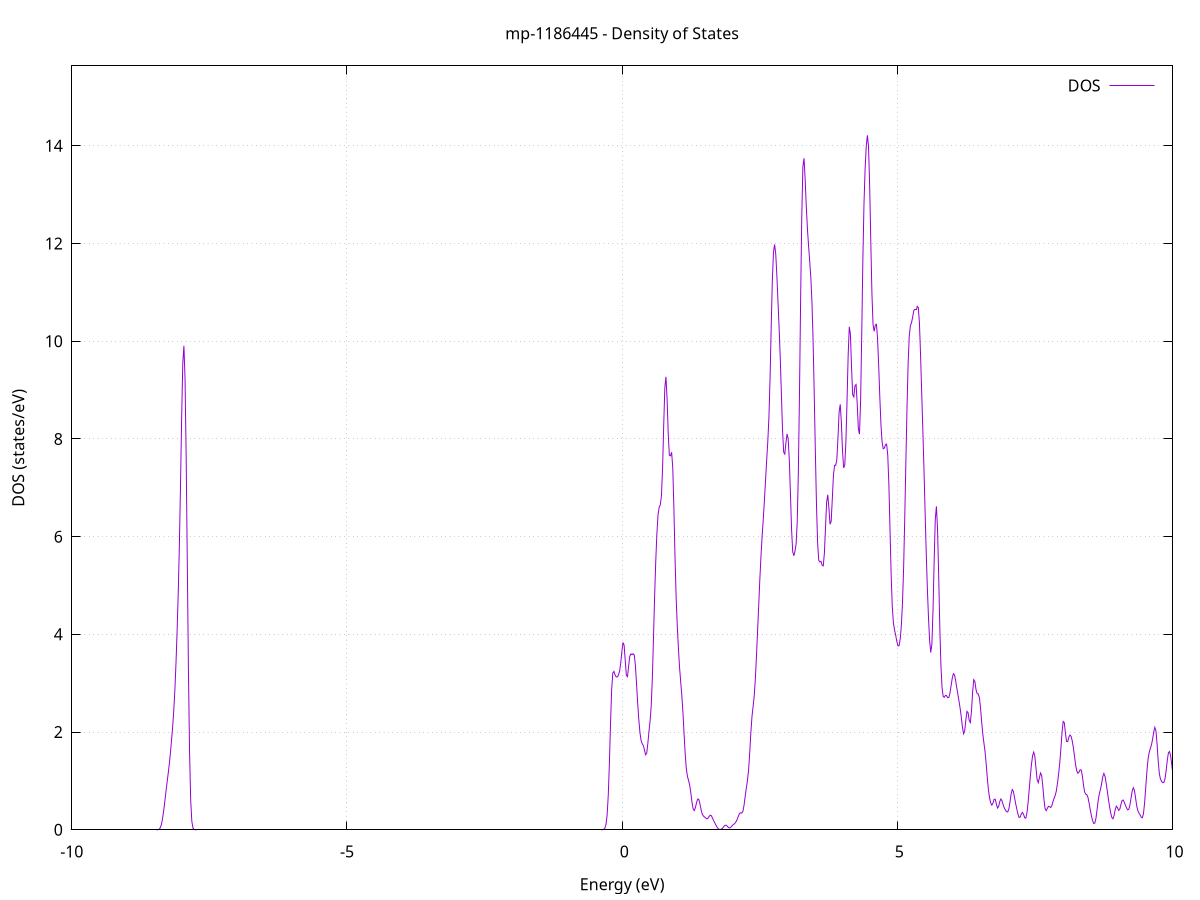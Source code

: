set title 'mp-1186445 - Density of States'
set xlabel 'Energy (eV)'
set ylabel 'DOS (states/eV)'
set grid
set xrange [-10:10]
set yrange [0:15.637]
set xzeroaxis lt -1
set terminal png size 800,600
set output 'mp-1186445_dos_gnuplot.png'
plot '-' using 1:2 with lines title 'DOS'
-10.224600 0.000000
-10.204000 0.000000
-10.183400 0.000000
-10.162900 0.000000
-10.142300 0.000000
-10.121800 0.000000
-10.101200 0.000000
-10.080600 0.000000
-10.060100 0.000000
-10.039500 0.000000
-10.019000 0.000000
-9.998400 0.000000
-9.977800 0.000000
-9.957300 0.000000
-9.936700 0.000000
-9.916200 0.000000
-9.895600 0.000000
-9.875000 0.000000
-9.854500 0.000000
-9.833900 0.000000
-9.813300 0.000000
-9.792800 0.000000
-9.772200 0.000000
-9.751700 0.000000
-9.731100 0.000000
-9.710500 0.000000
-9.690000 0.000000
-9.669400 0.000000
-9.648900 0.000000
-9.628300 0.000000
-9.607700 0.000000
-9.587200 0.000000
-9.566600 0.000000
-9.546100 0.000000
-9.525500 0.000000
-9.504900 0.000000
-9.484400 0.000000
-9.463800 0.000000
-9.443200 0.000000
-9.422700 0.000000
-9.402100 0.000000
-9.381600 0.000000
-9.361000 0.000000
-9.340400 0.000000
-9.319900 0.000000
-9.299300 0.000000
-9.278800 0.000000
-9.258200 0.000000
-9.237600 0.000000
-9.217100 0.000000
-9.196500 0.000000
-9.175900 0.000000
-9.155400 0.000000
-9.134800 0.000000
-9.114300 0.000000
-9.093700 0.000000
-9.073100 0.000000
-9.052600 0.000000
-9.032000 0.000000
-9.011500 0.000000
-8.990900 0.000000
-8.970300 0.000000
-8.949800 0.000000
-8.929200 0.000000
-8.908700 0.000000
-8.888100 0.000000
-8.867500 0.000000
-8.847000 0.000000
-8.826400 0.000000
-8.805800 0.000000
-8.785300 0.000000
-8.764700 0.000000
-8.744200 0.000000
-8.723600 0.000000
-8.703000 0.000000
-8.682500 0.000000
-8.661900 0.000000
-8.641400 0.000000
-8.620800 0.000000
-8.600200 0.000000
-8.579700 0.000000
-8.559100 0.000000
-8.538600 0.000000
-8.518000 0.000000
-8.497400 0.000000
-8.476900 0.000000
-8.456300 0.000400
-8.435700 0.002300
-8.415200 0.010400
-8.394600 0.036400
-8.374100 0.098300
-8.353500 0.210300
-8.332900 0.368600
-8.312400 0.555300
-8.291800 0.753600
-8.271300 0.948300
-8.250700 1.132800
-8.230100 1.327000
-8.209600 1.555200
-8.189000 1.812800
-8.168400 2.094200
-8.147900 2.426800
-8.127300 2.856000
-8.106800 3.408600
-8.086200 4.075000
-8.065600 4.857600
-8.045100 5.829700
-8.024500 7.058600
-8.004000 8.427200
-7.983400 9.543900
-7.962800 9.906000
-7.942300 9.232200
-7.921700 7.620500
-7.901200 5.453400
-7.880600 3.271100
-7.860000 1.583300
-7.839500 0.598400
-7.818900 0.172300
-7.798300 0.037200
-7.777800 0.005900
-7.757200 0.000700
-7.736700 0.000100
-7.716100 0.000000
-7.695500 0.000000
-7.675000 0.000000
-7.654400 0.000000
-7.633900 0.000000
-7.613300 0.000000
-7.592700 0.000000
-7.572200 0.000000
-7.551600 0.000000
-7.531100 0.000000
-7.510500 0.000000
-7.489900 0.000000
-7.469400 0.000000
-7.448800 0.000000
-7.428200 0.000000
-7.407700 0.000000
-7.387100 0.000000
-7.366600 0.000000
-7.346000 0.000000
-7.325400 0.000000
-7.304900 0.000000
-7.284300 0.000000
-7.263800 0.000000
-7.243200 0.000000
-7.222600 0.000000
-7.202100 0.000000
-7.181500 0.000000
-7.161000 0.000000
-7.140400 0.000000
-7.119800 0.000000
-7.099300 0.000000
-7.078700 0.000000
-7.058100 0.000000
-7.037600 0.000000
-7.017000 0.000000
-6.996500 0.000000
-6.975900 0.000000
-6.955300 0.000000
-6.934800 0.000000
-6.914200 0.000000
-6.893700 0.000000
-6.873100 0.000000
-6.852500 0.000000
-6.832000 0.000000
-6.811400 0.000000
-6.790800 0.000000
-6.770300 0.000000
-6.749700 0.000000
-6.729200 0.000000
-6.708600 0.000000
-6.688000 0.000000
-6.667500 0.000000
-6.646900 0.000000
-6.626400 0.000000
-6.605800 0.000000
-6.585200 0.000000
-6.564700 0.000000
-6.544100 0.000000
-6.523600 0.000000
-6.503000 0.000000
-6.482400 0.000000
-6.461900 0.000000
-6.441300 0.000000
-6.420700 0.000000
-6.400200 0.000000
-6.379600 0.000000
-6.359100 0.000000
-6.338500 0.000000
-6.317900 0.000000
-6.297400 0.000000
-6.276800 0.000000
-6.256300 0.000000
-6.235700 0.000000
-6.215100 0.000000
-6.194600 0.000000
-6.174000 0.000000
-6.153500 0.000000
-6.132900 0.000000
-6.112300 0.000000
-6.091800 0.000000
-6.071200 0.000000
-6.050600 0.000000
-6.030100 0.000000
-6.009500 0.000000
-5.989000 0.000000
-5.968400 0.000000
-5.947800 0.000000
-5.927300 0.000000
-5.906700 0.000000
-5.886200 0.000000
-5.865600 0.000000
-5.845000 0.000000
-5.824500 0.000000
-5.803900 0.000000
-5.783300 0.000000
-5.762800 0.000000
-5.742200 0.000000
-5.721700 0.000000
-5.701100 0.000000
-5.680500 0.000000
-5.660000 0.000000
-5.639400 0.000000
-5.618900 0.000000
-5.598300 0.000000
-5.577700 0.000000
-5.557200 0.000000
-5.536600 0.000000
-5.516100 0.000000
-5.495500 0.000000
-5.474900 0.000000
-5.454400 0.000000
-5.433800 0.000000
-5.413200 0.000000
-5.392700 0.000000
-5.372100 0.000000
-5.351600 0.000000
-5.331000 0.000000
-5.310400 0.000000
-5.289900 0.000000
-5.269300 0.000000
-5.248800 0.000000
-5.228200 0.000000
-5.207600 0.000000
-5.187100 0.000000
-5.166500 0.000000
-5.146000 0.000000
-5.125400 0.000000
-5.104800 0.000000
-5.084300 0.000000
-5.063700 0.000000
-5.043100 0.000000
-5.022600 0.000000
-5.002000 0.000000
-4.981500 0.000000
-4.960900 0.000000
-4.940300 0.000000
-4.919800 0.000000
-4.899200 0.000000
-4.878700 0.000000
-4.858100 0.000000
-4.837500 0.000000
-4.817000 0.000000
-4.796400 0.000000
-4.775800 0.000000
-4.755300 0.000000
-4.734700 0.000000
-4.714200 0.000000
-4.693600 0.000000
-4.673000 0.000000
-4.652500 0.000000
-4.631900 0.000000
-4.611400 0.000000
-4.590800 0.000000
-4.570200 0.000000
-4.549700 0.000000
-4.529100 0.000000
-4.508600 0.000000
-4.488000 0.000000
-4.467400 0.000000
-4.446900 0.000000
-4.426300 0.000000
-4.405700 0.000000
-4.385200 0.000000
-4.364600 0.000000
-4.344100 0.000000
-4.323500 0.000000
-4.302900 0.000000
-4.282400 0.000000
-4.261800 0.000000
-4.241300 0.000000
-4.220700 0.000000
-4.200100 0.000000
-4.179600 0.000000
-4.159000 0.000000
-4.138500 0.000000
-4.117900 0.000000
-4.097300 0.000000
-4.076800 0.000000
-4.056200 0.000000
-4.035600 0.000000
-4.015100 0.000000
-3.994500 0.000000
-3.974000 0.000000
-3.953400 0.000000
-3.932800 0.000000
-3.912300 0.000000
-3.891700 0.000000
-3.871200 0.000000
-3.850600 0.000000
-3.830000 0.000000
-3.809500 0.000000
-3.788900 0.000000
-3.768300 0.000000
-3.747800 0.000000
-3.727200 0.000000
-3.706700 0.000000
-3.686100 0.000000
-3.665500 0.000000
-3.645000 0.000000
-3.624400 0.000000
-3.603900 0.000000
-3.583300 0.000000
-3.562700 0.000000
-3.542200 0.000000
-3.521600 0.000000
-3.501100 0.000000
-3.480500 0.000000
-3.459900 0.000000
-3.439400 0.000000
-3.418800 0.000000
-3.398200 0.000000
-3.377700 0.000000
-3.357100 0.000000
-3.336600 0.000000
-3.316000 0.000000
-3.295400 0.000000
-3.274900 0.000000
-3.254300 0.000000
-3.233800 0.000000
-3.213200 0.000000
-3.192600 0.000000
-3.172100 0.000000
-3.151500 0.000000
-3.131000 0.000000
-3.110400 0.000000
-3.089800 0.000000
-3.069300 0.000000
-3.048700 0.000000
-3.028100 0.000000
-3.007600 0.000000
-2.987000 0.000000
-2.966500 0.000000
-2.945900 0.000000
-2.925300 0.000000
-2.904800 0.000000
-2.884200 0.000000
-2.863700 0.000000
-2.843100 0.000000
-2.822500 0.000000
-2.802000 0.000000
-2.781400 0.000000
-2.760800 0.000000
-2.740300 0.000000
-2.719700 0.000000
-2.699200 0.000000
-2.678600 0.000000
-2.658000 0.000000
-2.637500 0.000000
-2.616900 0.000000
-2.596400 0.000000
-2.575800 0.000000
-2.555200 0.000000
-2.534700 0.000000
-2.514100 0.000000
-2.493600 0.000000
-2.473000 0.000000
-2.452400 0.000000
-2.431900 0.000000
-2.411300 0.000000
-2.390700 0.000000
-2.370200 0.000000
-2.349600 0.000000
-2.329100 0.000000
-2.308500 0.000000
-2.287900 0.000000
-2.267400 0.000000
-2.246800 0.000000
-2.226300 0.000000
-2.205700 0.000000
-2.185100 0.000000
-2.164600 0.000000
-2.144000 0.000000
-2.123500 0.000000
-2.102900 0.000000
-2.082300 0.000000
-2.061800 0.000000
-2.041200 0.000000
-2.020600 0.000000
-2.000100 0.000000
-1.979500 0.000000
-1.959000 0.000000
-1.938400 0.000000
-1.917800 0.000000
-1.897300 0.000000
-1.876700 0.000000
-1.856200 0.000000
-1.835600 0.000000
-1.815000 0.000000
-1.794500 0.000000
-1.773900 0.000000
-1.753400 0.000000
-1.732800 0.000000
-1.712200 0.000000
-1.691700 0.000000
-1.671100 0.000000
-1.650500 0.000000
-1.630000 0.000000
-1.609400 0.000000
-1.588900 0.000000
-1.568300 0.000000
-1.547700 0.000000
-1.527200 0.000000
-1.506600 0.000000
-1.486100 0.000000
-1.465500 0.000000
-1.444900 0.000000
-1.424400 0.000000
-1.403800 0.000000
-1.383200 0.000000
-1.362700 0.000000
-1.342100 0.000000
-1.321600 0.000000
-1.301000 0.000000
-1.280400 0.000000
-1.259900 0.000000
-1.239300 0.000000
-1.218800 0.000000
-1.198200 0.000000
-1.177600 0.000000
-1.157100 0.000000
-1.136500 0.000000
-1.116000 0.000000
-1.095400 0.000000
-1.074800 0.000000
-1.054300 0.000000
-1.033700 0.000000
-1.013100 0.000000
-0.992600 0.000000
-0.972000 0.000000
-0.951500 0.000000
-0.930900 0.000000
-0.910300 0.000000
-0.889800 0.000000
-0.869200 0.000000
-0.848700 0.000000
-0.828100 0.000000
-0.807500 0.000000
-0.787000 0.000000
-0.766400 0.000000
-0.745900 0.000000
-0.725300 0.000000
-0.704700 0.000000
-0.684200 0.000000
-0.663600 0.000000
-0.643000 0.000000
-0.622500 0.000000
-0.601900 0.000000
-0.581400 0.000000
-0.560800 0.000000
-0.540200 0.000000
-0.519700 0.000000
-0.499100 0.000000
-0.478600 0.000000
-0.458000 0.000000
-0.437400 0.000000
-0.416900 0.000000
-0.396300 0.000000
-0.375700 0.000200
-0.355200 0.001600
-0.334600 0.008300
-0.314100 0.033500
-0.293500 0.110100
-0.272900 0.302200
-0.252400 0.700500
-0.231800 1.358300
-0.211300 2.172100
-0.190700 2.865600
-0.170100 3.209100
-0.149600 3.241300
-0.129000 3.171600
-0.108500 3.130400
-0.087900 3.129600
-0.067300 3.163700
-0.046800 3.247000
-0.026200 3.406100
-0.005600 3.641700
0.014900 3.833700
0.035500 3.780300
0.056000 3.464900
0.076600 3.162200
0.097200 3.135600
0.117700 3.346100
0.138300 3.549400
0.158800 3.601200
0.179400 3.584400
0.200000 3.604000
0.220500 3.576400
0.241100 3.361800
0.261600 2.986200
0.282200 2.590000
0.302800 2.254900
0.323300 1.993900
0.343900 1.828500
0.364500 1.762700
0.385000 1.723800
0.405600 1.633400
0.426100 1.535800
0.446700 1.567900
0.467300 1.770000
0.487800 2.018700
0.508400 2.234400
0.528900 2.548100
0.549500 3.132700
0.570100 3.952400
0.590600 4.798500
0.611200 5.515900
0.631800 6.074000
0.652300 6.447500
0.672900 6.604900
0.693400 6.649300
0.714000 6.840000
0.734600 7.399600
0.755100 8.272500
0.775700 9.057000
0.796200 9.272100
0.816800 8.813400
0.837400 8.099800
0.857900 7.666000
0.878500 7.655000
0.899000 7.727900
0.919600 7.413600
0.940200 6.586300
0.960700 5.574800
0.981300 4.751600
1.001900 4.174100
1.022400 3.714000
1.043000 3.327700
1.063500 3.030900
1.084100 2.754100
1.104700 2.397300
1.125200 1.963400
1.145800 1.549100
1.166300 1.250600
1.186900 1.091000
1.207500 1.007400
1.228000 0.907600
1.248600 0.749000
1.269100 0.565200
1.289700 0.428600
1.310300 0.392200
1.330800 0.451800
1.351400 0.553800
1.372000 0.628700
1.392500 0.623700
1.413100 0.534000
1.433600 0.412700
1.454200 0.323600
1.474800 0.283100
1.495300 0.263700
1.515900 0.241700
1.536400 0.223400
1.557000 0.231100
1.577600 0.267500
1.598100 0.299700
1.618700 0.291500
1.639300 0.245900
1.659800 0.193000
1.680400 0.147400
1.700900 0.102600
1.721500 0.058400
1.742100 0.025400
1.762600 0.008900
1.783200 0.005800
1.803700 0.013800
1.824300 0.033900
1.844900 0.063300
1.865400 0.088900
1.886000 0.094500
1.906500 0.076900
1.927100 0.051000
1.947700 0.037300
1.968200 0.046000
1.988800 0.070500
2.009400 0.095600
2.029900 0.114700
2.050500 0.135600
2.071000 0.167900
2.091600 0.216700
2.112200 0.279800
2.132700 0.333700
2.153300 0.349100
2.173800 0.341800
2.194400 0.377800
2.215000 0.502500
2.235500 0.684000
2.256100 0.853000
2.276600 1.003800
2.297200 1.221400
2.317800 1.570800
2.338300 1.982700
2.358900 2.312800
2.379500 2.524300
2.400000 2.743600
2.420600 3.094800
2.441100 3.565100
2.461700 4.081900
2.482300 4.616200
2.502800 5.147100
2.523400 5.621900
2.543900 6.013500
2.564500 6.366600
2.585100 6.744400
2.605600 7.158500
2.626200 7.565600
2.646700 7.952900
2.667300 8.453000
2.687900 9.252800
2.708400 10.293700
2.729000 11.242000
2.749600 11.821100
2.770100 11.981400
2.790700 11.787600
2.811200 11.347700
2.831800 10.810900
2.852400 10.266000
2.872900 9.658000
2.893500 8.923700
2.914000 8.191800
2.934600 7.732000
2.955200 7.690300
2.975700 7.919600
2.996300 8.101000
3.016900 8.002800
3.037400 7.569800
3.058000 6.876400
3.078500 6.149100
3.099100 5.693600
3.119700 5.608800
3.140200 5.700800
3.160800 5.852700
3.181300 6.294800
3.201900 7.329200
3.222500 8.953300
3.243000 10.847900
3.263600 12.543500
3.284100 13.574500
3.304700 13.745700
3.325300 13.320200
3.345800 12.758100
3.366400 12.306700
3.387000 11.959200
3.407500 11.647300
3.428100 11.307100
3.448600 10.814600
3.469200 10.026000
3.489800 8.947100
3.510300 7.755500
3.530900 6.667000
3.551400 5.878300
3.572000 5.515700
3.592600 5.482100
3.613100 5.495700
3.633700 5.417200
3.654200 5.402200
3.674800 5.662400
3.695400 6.190800
3.715900 6.707800
3.736500 6.857800
3.757100 6.580300
3.777600 6.253700
3.798200 6.313800
3.818700 6.773100
3.839300 7.256500
3.859900 7.460200
3.880400 7.459100
3.901000 7.580700
3.921500 8.019600
3.942100 8.549900
3.962700 8.709200
3.983200 8.339700
4.003800 7.765000
4.024400 7.407800
4.044900 7.463300
4.065500 7.938800
4.086000 8.764100
4.106600 9.707900
4.127200 10.296200
4.147700 10.144700
4.168300 9.461800
4.188800 8.906900
4.209400 8.860400
4.230000 9.089000
4.250500 9.114100
4.271100 8.730400
4.291600 8.211600
4.312200 8.098500
4.332800 8.773400
4.353300 10.142000
4.373900 11.666000
4.394500 12.823300
4.415000 13.532300
4.435600 13.990000
4.456100 14.215700
4.476700 13.986800
4.497300 13.190700
4.517800 12.051800
4.538400 10.985300
4.558900 10.339900
4.579500 10.203000
4.600100 10.330700
4.620600 10.347600
4.641200 10.051700
4.661700 9.492400
4.682300 8.844500
4.702900 8.286200
4.723400 7.933400
4.744000 7.799300
4.764600 7.812500
4.785100 7.882200
4.805700 7.895200
4.826200 7.669800
4.846800 7.057500
4.867400 6.141100
4.887900 5.220400
4.908500 4.565900
4.929000 4.233000
4.949600 4.090200
4.970200 3.982200
4.990700 3.856900
5.011300 3.763100
5.031900 3.768900
5.052400 3.905500
5.073000 4.179400
5.093500 4.631500
5.114100 5.351600
5.134700 6.360300
5.155200 7.517700
5.175800 8.627700
5.196300 9.535800
5.216900 10.107600
5.237500 10.320800
5.258000 10.379200
5.278600 10.494600
5.299100 10.624600
5.319700 10.654300
5.340300 10.654300
5.360800 10.712500
5.381400 10.693100
5.402000 10.368600
5.422500 9.714400
5.443100 8.933600
5.463600 8.174600
5.484200 7.384400
5.504800 6.514200
5.525300 5.664300
5.545900 4.939100
5.566400 4.342300
5.587000 3.871000
5.607600 3.628100
5.628100 3.803300
5.648700 4.494300
5.669200 5.500300
5.689800 6.354800
5.710400 6.620300
5.730900 6.157200
5.751500 5.188600
5.772100 4.142100
5.792600 3.354000
5.813200 2.905600
5.833700 2.725100
5.854300 2.713600
5.874900 2.752100
5.895400 2.744100
5.916000 2.701800
5.936500 2.709600
5.957100 2.804000
5.977700 2.952900
5.998200 3.104400
6.018800 3.193900
6.039400 3.169300
6.059900 3.050700
6.080500 2.904600
6.101000 2.765300
6.121600 2.627800
6.142200 2.480300
6.162700 2.303200
6.183300 2.099600
6.203800 1.964700
6.224400 2.023600
6.245000 2.245700
6.265500 2.423700
6.286100 2.395500
6.306600 2.236000
6.327200 2.194100
6.347800 2.431100
6.368300 2.823500
6.388900 3.072400
6.409500 3.034800
6.430000 2.868200
6.450600 2.786100
6.471100 2.780900
6.491700 2.700400
6.512300 2.485500
6.532800 2.207500
6.553400 1.959400
6.573900 1.773800
6.594500 1.593200
6.615100 1.343200
6.635600 1.051000
6.656200 0.810000
6.676700 0.652100
6.697300 0.548100
6.717900 0.503300
6.738400 0.546200
6.759000 0.624000
6.779600 0.623300
6.800100 0.525100
6.820700 0.444600
6.841200 0.478000
6.861800 0.579700
6.882400 0.631000
6.902900 0.589800
6.923500 0.511000
6.944000 0.447400
6.964600 0.402700
6.985200 0.369600
7.005700 0.364600
7.026300 0.423500
7.046900 0.562000
7.067400 0.729400
7.088000 0.823400
7.108500 0.786100
7.129100 0.663600
7.149700 0.537000
7.170200 0.428200
7.190800 0.323900
7.211300 0.252400
7.231900 0.259000
7.252500 0.322100
7.273000 0.357200
7.293600 0.315600
7.314100 0.245000
7.334700 0.237900
7.355300 0.345200
7.375800 0.554200
7.396400 0.820900
7.417000 1.096700
7.437500 1.339700
7.458100 1.518200
7.478600 1.590000
7.499200 1.498000
7.519800 1.258700
7.540300 1.026700
7.560900 0.964900
7.581400 1.064000
7.602000 1.161500
7.622600 1.111900
7.643100 0.899100
7.663700 0.627800
7.684200 0.436800
7.704800 0.390600
7.725400 0.438400
7.745900 0.480300
7.766500 0.471500
7.787100 0.455200
7.807600 0.492500
7.828200 0.574500
7.848700 0.646200
7.869300 0.703200
7.889900 0.798800
7.910400 0.956500
7.931000 1.147800
7.951500 1.367400
7.972100 1.655700
7.992700 1.990600
8.013200 2.218100
8.033800 2.193200
8.054300 1.980600
8.074900 1.808400
8.095500 1.805500
8.116000 1.891800
8.136600 1.940100
8.157200 1.913100
8.177700 1.824400
8.198300 1.683600
8.218800 1.507500
8.239400 1.333400
8.260000 1.207000
8.280500 1.157200
8.301100 1.180100
8.321600 1.228700
8.342200 1.219400
8.362800 1.096900
8.383300 0.910200
8.403900 0.770600
8.424500 0.726500
8.445000 0.715800
8.465600 0.656200
8.486100 0.537100
8.506700 0.401300
8.527300 0.282200
8.547800 0.188900
8.568400 0.130800
8.588900 0.136200
8.609500 0.236100
8.630100 0.418400
8.650600 0.609900
8.671200 0.740900
8.691700 0.829100
8.712300 0.945500
8.732900 1.085500
8.753400 1.153200
8.774000 1.094200
8.794600 0.954000
8.815100 0.791800
8.835700 0.629700
8.856200 0.478300
8.876800 0.347400
8.897400 0.251500
8.917900 0.224100
8.938500 0.291600
8.959000 0.412300
8.979600 0.482900
9.000200 0.453400
9.020700 0.397800
9.041300 0.417000
9.061800 0.511500
9.082400 0.596400
9.103000 0.609800
9.123500 0.563900
9.144100 0.502200
9.164700 0.446900
9.185200 0.408500
9.205800 0.418000
9.226300 0.504200
9.246900 0.649600
9.267500 0.793100
9.288000 0.860700
9.308600 0.805100
9.329100 0.652300
9.349700 0.490600
9.370300 0.389600
9.390800 0.343000
9.411400 0.303800
9.432000 0.257000
9.452500 0.245400
9.473100 0.334500
9.493600 0.556700
9.514200 0.873600
9.534800 1.194100
9.555300 1.437900
9.575900 1.582800
9.596400 1.661700
9.617000 1.734500
9.637600 1.849600
9.658100 1.998500
9.678700 2.096300
9.699200 2.026300
9.719800 1.753500
9.740400 1.402700
9.760900 1.149000
9.781500 1.036000
9.802100 0.990300
9.822600 0.963200
9.843200 0.969100
9.863700 1.043300
9.884300 1.206800
9.904900 1.418900
9.925400 1.575000
9.946000 1.602000
9.966500 1.509500
9.987100 1.333900
10.007700 1.124000
10.028200 0.989300
10.048800 1.066600
10.069300 1.413000
10.089900 1.943800
10.110500 2.438100
10.131000 2.641500
10.151600 2.474100
10.172200 2.131100
10.192700 1.893500
10.213300 1.866700
10.233800 1.966600
10.254400 2.104400
10.275000 2.274000
10.295500 2.450800
10.316100 2.528000
10.336600 2.435600
10.357200 2.233700
10.377800 2.017400
10.398300 1.825600
10.418900 1.695100
10.439500 1.690600
10.460000 1.821800
10.480600 1.981600
10.501100 1.993300
10.521700 1.741600
10.542300 1.290100
10.562800 0.844300
10.583400 0.564300
10.603900 0.442600
10.624500 0.377500
10.645100 0.311200
10.665600 0.275300
10.686200 0.337100
10.706700 0.525300
10.727300 0.801600
10.747900 1.096900
10.768400 1.353000
10.789000 1.515600
10.809600 1.546400
10.830100 1.493800
10.850700 1.475000
10.871200 1.537900
10.891800 1.615500
10.912400 1.647300
10.932900 1.685100
10.953500 1.821300
10.974000 2.038700
10.994600 2.209800
11.015200 2.224100
11.035700 2.046900
11.056300 1.721400
11.076800 1.376000
11.097400 1.150100
11.118000 1.068700
11.138500 1.047600
11.159100 1.027700
11.179700 1.055700
11.200200 1.205600
11.220800 1.460200
11.241300 1.726300
11.261900 1.935800
11.282500 2.100700
11.303000 2.280100
11.323600 2.481400
11.344100 2.611400
11.364700 2.590900
11.385300 2.475900
11.405800 2.384900
11.426400 2.343500
11.447000 2.275100
11.467500 2.126700
11.488100 1.955200
11.508600 1.888400
11.529200 2.020400
11.549800 2.333800
11.570300 2.691600
11.590900 2.900800
11.611400 2.826500
11.632000 2.494800
11.652600 2.088500
11.673100 1.821200
11.693700 1.802100
11.714200 1.994500
11.734800 2.273900
11.755400 2.518900
11.775900 2.652200
11.796500 2.651700
11.817100 2.562800
11.837600 2.450000
11.858200 2.326100
11.878700 2.189600
11.899300 2.079200
11.919900 2.006100
11.940400 1.909600
11.961000 1.778400
11.981500 1.732400
12.002100 1.893200
12.022700 2.214000
12.043200 2.491800
12.063800 2.558000
12.084300 2.443200
12.104900 2.327600
12.125500 2.337100
12.146000 2.445100
12.166600 2.570800
12.187200 2.694200
12.207700 2.831100
12.228300 2.924600
12.248800 2.832000
12.269400 2.480700
12.290000 1.971300
12.310500 1.456700
12.331100 1.016200
12.351600 0.699500
12.372200 0.575400
12.392800 0.685800
12.413300 1.007200
12.433900 1.461100
12.454500 1.923600
12.475000 2.246600
12.495600 2.330500
12.516100 2.185700
12.536700 1.895200
12.557300 1.552600
12.577800 1.277900
12.598400 1.221200
12.618900 1.435000
12.639500 1.760800
12.660100 1.960500
12.680600 1.976800
12.701200 1.942700
12.721700 1.920000
12.742300 1.796700
12.762900 1.497800
12.783400 1.146200
12.804000 0.924400
12.824600 0.874500
12.845100 0.906300
12.865700 0.919900
12.886200 0.857900
12.906800 0.725400
12.927400 0.601200
12.947900 0.563700
12.968500 0.598100
12.989000 0.627100
13.009600 0.621900
13.030200 0.637300
13.050700 0.723000
13.071300 0.820600
13.091800 0.802200
13.112400 0.633300
13.133000 0.435600
13.153500 0.354200
13.174100 0.419700
13.194700 0.556800
13.215200 0.679800
13.235800 0.767800
13.256300 0.864600
13.276900 1.011900
13.297500 1.189900
13.318000 1.331300
13.338600 1.391400
13.359100 1.398700
13.379700 1.437800
13.400300 1.559400
13.420800 1.703400
13.441400 1.744800
13.461900 1.618100
13.482500 1.377800
13.503100 1.146200
13.523600 1.023200
13.544200 1.043500
13.564800 1.168800
13.585300 1.312000
13.605900 1.428700
13.626400 1.552600
13.647000 1.680300
13.667600 1.721700
13.688100 1.636500
13.708700 1.521100
13.729200 1.505000
13.749800 1.611800
13.770400 1.730100
13.790900 1.697300
13.811500 1.435900
13.832100 1.050500
13.852600 0.778600
13.873200 0.813000
13.893700 1.149400
13.914300 1.575900
13.934900 1.827700
13.955400 1.815400
13.976000 1.687700
13.996500 1.625100
14.017100 1.641200
14.037700 1.652000
14.058200 1.642800
14.078800 1.657000
14.099300 1.673600
14.119900 1.633900
14.140500 1.588400
14.161000 1.668200
14.181600 1.869200
14.202200 1.990800
14.222700 1.863600
14.243300 1.567000
14.263800 1.348700
14.284400 1.372000
14.305000 1.579500
14.325500 1.779700
14.346100 1.848900
14.366600 1.809400
14.387200 1.710200
14.407800 1.542800
14.428300 1.325500
14.448900 1.169000
14.469400 1.181000
14.490000 1.352900
14.510600 1.597500
14.531100 1.873100
14.551700 2.232100
14.572300 2.729400
14.592800 3.254400
14.613400 3.540900
14.633900 3.465700
14.654500 3.224200
14.675100 3.058700
14.695600 2.960800
14.716200 2.782700
14.736700 2.509800
14.757300 2.270500
14.777900 2.124900
14.798400 2.003500
14.819000 1.860300
14.839600 1.747800
14.860100 1.719000
14.880700 1.753800
14.901200 1.794100
14.921800 1.794900
14.942400 1.742900
14.962900 1.649100
14.983500 1.540900
15.004000 1.473300
15.024600 1.503900
15.045200 1.620700
15.065700 1.737700
15.086300 1.786800
15.106800 1.785200
15.127400 1.788500
15.148000 1.788800
15.168500 1.712900
15.189100 1.541500
15.209700 1.355500
15.230200 1.230000
15.250800 1.164600
15.271300 1.161800
15.291900 1.271900
15.312500 1.498000
15.333000 1.752800
15.353600 1.956400
15.374100 2.087700
15.394700 2.121700
15.415300 2.019600
15.435800 1.816100
15.456400 1.645800
15.476900 1.639000
15.497500 1.818400
15.518100 2.109400
15.538600 2.412400
15.559200 2.642100
15.579800 2.741300
15.600300 2.701100
15.620900 2.561400
15.641400 2.362800
15.662000 2.112300
15.682600 1.826000
15.703100 1.579600
15.723700 1.479900
15.744200 1.589900
15.764800 1.854600
15.785400 2.095700
15.805900 2.137500
15.826500 1.965300
15.847100 1.735400
15.867600 1.602800
15.888200 1.563400
15.908700 1.510900
15.929300 1.415700
15.949900 1.377500
15.970400 1.515300
15.991000 1.841100
16.011500 2.229400
16.032100 2.494600
16.052700 2.529900
16.073200 2.410400
16.093800 2.323600
16.114300 2.330200
16.134900 2.274100
16.155500 2.036200
16.176000 1.750000
16.196600 1.633300
16.217200 1.735900
16.237700 1.964000
16.258300 2.239200
16.278800 2.530300
16.299400 2.774200
16.320000 2.873400
16.340500 2.808700
16.361100 2.697800
16.381600 2.683300
16.402200 2.777000
16.422800 2.859000
16.443300 2.813800
16.463900 2.614200
16.484400 2.304500
16.505000 1.986800
16.525600 1.787200
16.546100 1.740000
16.566700 1.754500
16.587300 1.749000
16.607800 1.747400
16.628400 1.823400
16.648900 1.982700
16.669500 2.106700
16.690100 2.086200
16.710600 2.001100
16.731200 2.002800
16.751700 2.057100
16.772300 1.988000
16.792900 1.735700
16.813400 1.411500
16.834000 1.135000
16.854600 0.941400
16.875100 0.831300
16.895700 0.819300
16.916200 0.921800
16.936800 1.132600
16.957400 1.391100
16.977900 1.568400
16.998500 1.552100
17.019000 1.382000
17.039600 1.240600
17.060200 1.292100
17.080700 1.548700
17.101300 1.858900
17.121800 2.014900
17.142400 1.911000
17.163000 1.615800
17.183500 1.293000
17.204100 1.068400
17.224700 0.988300
17.245200 1.053100
17.265800 1.212600
17.286300 1.368300
17.306900 1.472900
17.327500 1.591800
17.348000 1.778900
17.368600 1.945400
17.389100 1.958700
17.409700 1.825100
17.430300 1.668700
17.450800 1.574200
17.471400 1.528300
17.491900 1.476800
17.512500 1.393300
17.533100 1.314600
17.553600 1.326000
17.574200 1.488300
17.594800 1.769500
17.615300 2.078200
17.635900 2.321400
17.656400 2.388400
17.677000 2.207600
17.697600 1.886700
17.718100 1.664300
17.738700 1.699100
17.759200 1.973500
17.779800 2.334100
17.800400 2.591700
17.820900 2.664000
17.841500 2.640500
17.862000 2.672600
17.882600 2.831400
17.903200 3.100500
17.923700 3.409300
17.944300 3.594800
17.964900 3.466000
17.985400 3.009000
18.006000 2.431800
18.026500 1.975000
18.047100 1.763400
18.067700 1.806600
18.088200 2.027500
18.108800 2.294900
18.129300 2.510000
18.149900 2.657200
18.170500 2.740000
18.191000 2.725500
18.211600 2.581300
18.232200 2.336900
18.252700 2.091400
18.273300 1.950900
18.293800 1.955700
18.314400 2.056900
18.335000 2.151000
18.355500 2.167000
18.376100 2.128100
18.396600 2.098400
18.417200 2.093000
18.437800 2.060400
18.458300 1.936800
18.478900 1.721000
18.499400 1.521300
18.520000 1.504500
18.540600 1.745400
18.561100 2.112300
18.581700 2.342700
18.602300 2.273300
18.622800 1.985500
18.643400 1.702600
18.663900 1.596400
18.684500 1.729000
18.705100 2.044700
18.725600 2.367300
18.746200 2.540700
18.766700 2.557400
18.787300 2.474400
18.807900 2.339800
18.828400 2.268400
18.849000 2.408200
18.869500 2.758200
18.890100 3.137100
18.910700 3.346400
18.931200 3.286900
18.951800 2.990300
18.972400 2.615200
18.992900 2.332700
19.013500 2.175900
19.034000 2.073600
19.054600 2.003300
19.075200 2.008300
19.095700 2.100200
19.116300 2.252100
19.136800 2.467300
19.157400 2.757300
19.178000 3.046800
19.198500 3.161600
19.219100 2.953100
19.239700 2.468000
19.260200 1.981300
19.280800 1.802200
19.301300 2.026600
19.321900 2.470400
19.342500 2.818500
19.363000 2.861300
19.383600 2.626500
19.404100 2.279700
19.424700 1.950600
19.445300 1.727800
19.465800 1.724800
19.486400 1.986800
19.506900 2.363300
19.527500 2.601200
19.548100 2.589300
19.568600 2.445200
19.589200 2.357000
19.609800 2.406000
19.630300 2.542300
19.650900 2.672300
19.671400 2.742000
19.692000 2.730900
19.712600 2.600900
19.733100 2.343100
19.753700 2.061500
19.774200 1.891300
19.794800 1.831900
19.815400 1.769500
19.835900 1.652900
19.856500 1.539900
19.877000 1.477600
19.897600 1.446900
19.918200 1.428500
19.938700 1.448300
19.959300 1.551700
19.979900 1.734300
20.000400 1.904000
20.021000 1.967400
20.041500 1.963200
20.062100 2.013200
20.082700 2.126900
20.103200 2.183200
20.123800 2.125100
20.144300 2.036200
20.164900 1.996800
20.185500 1.967300
20.206000 1.843500
20.226600 1.588300
20.247200 1.298100
20.267700 1.139400
20.288300 1.201700
20.308800 1.392000
20.329400 1.508700
20.350000 1.446400
20.370500 1.285200
20.391100 1.178600
20.411600 1.211700
20.432200 1.350400
20.452800 1.488500
20.473300 1.550700
20.493900 1.541900
20.514400 1.500600
20.535000 1.455300
20.555600 1.427600
20.576100 1.430300
20.596700 1.472600
20.617300 1.562400
20.637800 1.670600
20.658400 1.718400
20.678900 1.657500
20.699500 1.560100
20.720100 1.575500
20.740600 1.770400
20.761200 2.072200
20.781700 2.393500
20.802300 2.713400
20.822900 2.983600
20.843400 3.087400
20.864000 2.980900
20.884500 2.772300
20.905100 2.611400
20.925700 2.597000
20.946200 2.779800
20.966800 3.131500
20.987400 3.494800
21.007900 3.629700
21.028500 3.388800
21.049000 2.881300
21.069600 2.405400
21.090200 2.209000
21.110700 2.337000
21.131300 2.653500
21.151800 2.984700
21.172400 3.233800
21.193000 3.327700
21.213500 3.164600
21.234100 2.742100
21.254700 2.227900
21.275200 1.805100
21.295800 1.541000
21.316300 1.422300
21.336900 1.419900
21.357500 1.503600
21.378000 1.659300
21.398600 1.893500
21.419100 2.176500
21.439700 2.405900
21.460300 2.488500
21.480800 2.475400
21.501400 2.552800
21.521900 2.843400
21.542500 3.261600
21.563100 3.609400
21.583600 3.752100
21.604200 3.661200
21.624800 3.411200
21.645300 3.191300
21.665900 3.162100
21.686400 3.255000
21.707000 3.243000
21.727600 3.015600
21.748100 2.699000
21.768700 2.505300
21.789200 2.513700
21.809800 2.620100
21.830400 2.677500
21.850900 2.665400
21.871500 2.702000
21.892000 2.881300
21.912600 3.181800
21.933200 3.566900
21.953700 4.019300
21.974300 4.406500
21.994900 4.486200
22.015400 4.143200
22.036000 3.534500
22.056500 2.959900
22.077100 2.636000
22.097700 2.581200
22.118200 2.670800
22.138800 2.790200
22.159300 2.902800
22.179900 2.953400
22.200500 2.834000
22.221000 2.521500
22.241600 2.165600
22.262200 1.957400
22.282700 1.940000
22.303300 2.039200
22.323800 2.207300
22.344400 2.408100
22.365000 2.561400
22.385500 2.609000
22.406100 2.582700
22.426600 2.589600
22.447200 2.742100
22.467800 3.048000
22.488300 3.342500
22.508900 3.394100
22.529400 3.161100
22.550000 2.884700
22.570600 2.845200
22.591100 3.082000
22.611700 3.394900
22.632300 3.561900
22.652800 3.518900
22.673400 3.353300
22.693900 3.188000
22.714500 3.084000
22.735100 2.997800
22.755600 2.860400
22.776200 2.728800
22.796700 2.716000
22.817300 2.767200
22.837900 2.733200
22.858400 2.630100
22.879000 2.587400
22.899500 2.624300
22.920100 2.661100
22.940700 2.663000
22.961200 2.642000
22.981800 2.574700
23.002400 2.423000
23.022900 2.259800
23.043500 2.260500
23.064000 2.460100
23.084600 2.645400
23.105200 2.636100
23.125700 2.523700
23.146300 2.464000
23.166800 2.405600
23.187400 2.246400
23.208000 2.092000
23.228500 2.129900
23.249100 2.391500
23.269600 2.790200
23.290200 3.251000
23.310800 3.672100
23.331300 3.866200
23.351900 3.682100
23.372500 3.182600
23.393000 2.637800
23.413600 2.327500
23.434100 2.361000
23.454700 2.652500
23.475300 3.008000
23.495800 3.229000
23.516400 3.209400
23.536900 3.010200
23.557500 2.794500
23.578100 2.634300
23.598600 2.465900
23.619200 2.270000
23.639800 2.159300
23.660300 2.232000
23.680900 2.429200
23.701400 2.571100
23.722000 2.500500
23.742600 2.222800
23.763100 1.934200
23.783700 1.866200
23.804200 2.073000
23.824800 2.415600
23.845400 2.726800
23.865900 2.914100
23.886500 2.937400
23.907000 2.776300
23.927600 2.472200
23.948200 2.180000
23.968700 2.067500
23.989300 2.117900
24.009900 2.137500
24.030400 2.015700
24.051000 1.873700
24.071500 1.907500
24.092100 2.162600
24.112700 2.528500
24.133200 2.866800
24.153800 3.046800
24.174300 2.972700
24.194900 2.703400
24.215500 2.437800
24.236000 2.291800
24.256600 2.190700
24.277100 2.044700
24.297700 1.928500
24.318300 2.016200
24.338800 2.363700
24.359400 2.778700
24.380000 2.958500
24.400500 2.776600
24.421100 2.396700
24.441600 2.111500
24.462200 2.081700
24.482800 2.231000
24.503300 2.391600
24.523900 2.477500
24.544400 2.498600
24.565000 2.486900
24.585600 2.437600
24.606100 2.336100
24.626700 2.219600
24.647300 2.121100
24.667800 1.996000
24.688400 1.822200
24.708900 1.713900
24.729500 1.835900
24.750100 2.206600
24.770600 2.626700
24.791200 2.841000
24.811700 2.776800
24.832300 2.599200
24.852900 2.516900
24.873400 2.542300
24.894000 2.490500
24.914500 2.247100
24.935100 1.963800
24.955700 1.898800
24.976200 2.124400
24.996800 2.486200
25.017400 2.792200
25.037900 2.969400
25.058500 3.084500
25.079000 3.239100
25.099600 3.416200
25.120200 3.477000
25.140700 3.343700
25.161300 3.118700
25.181800 2.974900
25.202400 2.973600
25.223000 3.012800
25.243500 2.913400
25.264100 2.585100
25.284600 2.156900
25.305200 1.878600
25.325800 1.866100
25.346300 2.031900
25.366900 2.236200
25.387500 2.415900
25.408000 2.601700
25.428600 2.824400
25.449100 2.982700
25.469700 2.927200
25.490300 2.714900
25.510800 2.585800
25.531400 2.653800
25.551900 2.800500
25.572500 2.865100
25.593100 2.800500
25.613600 2.675700
25.634200 2.612700
25.654800 2.698200
25.675300 2.915400
25.695900 3.172500
25.716400 3.383000
25.737000 3.490700
25.757600 3.474400
25.778100 3.357300
25.798700 3.163700
25.819200 2.896700
25.839800 2.600500
25.860400 2.349400
25.880900 2.151300
25.901500 1.969500
25.922000 1.843200
25.942600 1.883500
25.963200 2.138900
25.983700 2.517400
26.004300 2.861500
26.024900 3.093400
26.045400 3.248800
26.066000 3.347500
26.086500 3.305900
26.107100 3.048700
26.127700 2.647500
26.148200 2.276900
26.168800 2.067200
26.189300 2.046000
26.209900 2.187800
26.230500 2.444000
26.251000 2.747000
26.271600 3.070700
26.292100 3.408400
26.312700 3.624400
26.333300 3.500500
26.353800 3.018500
26.374400 2.444900
26.395000 2.095500
26.415500 2.109000
26.436100 2.406100
26.456600 2.776600
26.477200 3.031400
26.497800 3.096500
26.518300 2.983600
26.538900 2.748000
26.559400 2.489600
26.580000 2.303000
26.600600 2.198900
26.621100 2.130900
26.641700 2.106300
26.662300 2.196900
26.682800 2.450500
26.703400 2.859300
26.723900 3.325700
26.744500 3.620100
26.765100 3.564500
26.785600 3.278700
26.806200 3.031500
26.826700 2.880600
26.847300 2.676500
26.867900 2.359400
26.888400 2.069000
26.909000 1.982800
26.929500 2.119300
26.950100 2.293000
26.970700 2.299300
26.991200 2.150100
27.011800 2.052700
27.032400 2.164400
27.052900 2.428700
27.073500 2.651600
27.094000 2.751300
27.114600 2.890300
27.135200 3.226000
27.155700 3.594800
27.176300 3.668200
27.196800 3.368200
27.217400 2.956600
27.238000 2.778800
27.258500 2.964200
27.279100 3.294600
27.299600 3.392900
27.320200 3.093700
27.340800 2.607300
27.361300 2.301900
27.381900 2.319800
27.402500 2.463000
27.423000 2.489700
27.443600 2.394100
27.464100 2.303600
27.484700 2.245200
27.505300 2.150300
27.525800 1.996600
27.546400 1.831000
27.566900 1.706500
27.587500 1.661500
27.608100 1.717900
27.628600 1.876000
27.649200 2.139800
27.669700 2.493700
27.690300 2.828600
27.710900 3.002200
27.731400 3.013700
27.752000 3.012400
27.772600 3.110500
27.793100 3.280800
27.813700 3.435100
27.834200 3.507100
27.854800 3.477500
27.875400 3.387600
27.895900 3.310500
27.916500 3.285800
27.937000 3.292400
27.957600 3.296500
27.978200 3.320500
27.998700 3.421700
28.019300 3.588000
28.039900 3.698700
28.060400 3.625500
28.081000 3.362100
28.101500 3.026200
28.122100 2.767700
28.142700 2.742000
28.163200 3.071000
28.183800 3.691900
28.204300 4.372600
28.224900 5.014600
28.245500 5.792900
28.266000 6.975200
28.286600 8.846900
28.307100 11.818000
28.327700 16.263000
28.348300 21.898600
28.368800 27.322600
28.389400 30.856700
28.410000 32.591500
28.430500 35.308500
28.451100 42.096400
28.471600 52.151400
28.492200 60.051600
28.512800 60.937700
28.533300 55.461500
28.553900 48.094600
28.574400 42.036100
28.595000 37.306600
28.615600 32.604000
28.636100 27.350900
28.656700 21.888600
28.677200 16.699300
28.697800 12.109000
28.718400 8.406900
28.738900 5.719300
28.759500 3.854200
28.780100 2.503300
28.800600 1.506400
28.821200 0.842700
28.841700 0.481900
28.862300 0.321300
28.882900 0.242100
28.903400 0.185100
28.924000 0.149000
28.944500 0.134200
28.965100 0.128700
28.985700 0.136500
29.006200 0.169300
29.026800 0.206400
29.047400 0.203500
29.067900 0.149200
29.088500 0.079400
29.109000 0.030500
29.129600 0.008400
29.150200 0.001700
29.170700 0.000200
29.191300 0.000000
29.211800 0.000000
29.232400 0.000000
29.253000 0.000000
29.273500 0.000000
29.294100 0.000000
29.314600 0.000000
29.335200 0.000000
29.355800 0.000000
29.376300 0.000000
29.396900 0.000000
29.417500 0.000000
29.438000 0.000000
29.458600 0.000000
29.479100 0.000000
29.499700 0.000000
29.520300 0.000000
29.540800 0.000000
29.561400 0.000000
29.581900 0.000000
29.602500 0.000000
29.623100 0.000000
29.643600 0.000000
29.664200 0.000000
29.684700 0.000000
29.705300 0.000000
29.725900 0.000000
29.746400 0.000000
29.767000 0.000000
29.787600 0.000000
29.808100 0.000000
29.828700 0.000000
29.849200 0.000000
29.869800 0.000000
29.890400 0.000000
29.910900 0.000000
29.931500 0.000000
29.952000 0.000000
29.972600 0.000000
29.993200 0.000000
30.013700 0.000000
30.034300 0.000000
30.054900 0.000000
30.075400 0.000000
30.096000 0.000000
30.116500 0.000000
30.137100 0.000000
30.157700 0.000000
30.178200 0.000000
30.198800 0.000000
30.219300 0.000000
30.239900 0.000000
30.260500 0.000000
30.281000 0.000000
30.301600 0.000000
30.322100 0.000000
30.342700 0.000000
30.363300 0.000000
30.383800 0.000000
30.404400 0.000000
30.425000 0.000000
30.445500 0.000000
30.466100 0.000000
30.486600 0.000000
30.507200 0.000000
30.527800 0.000000
30.548300 0.000000
30.568900 0.000000
30.589400 0.000000
30.610000 0.000000
30.630600 0.000000
30.651100 0.000000
30.671700 0.000000
30.692200 0.000000
30.712800 0.000000
30.733400 0.000000
30.753900 0.000000
30.774500 0.000000
30.795100 0.000000
30.815600 0.000000
30.836200 0.000000
30.856700 0.000000
30.877300 0.000000
30.897900 0.000000
e
